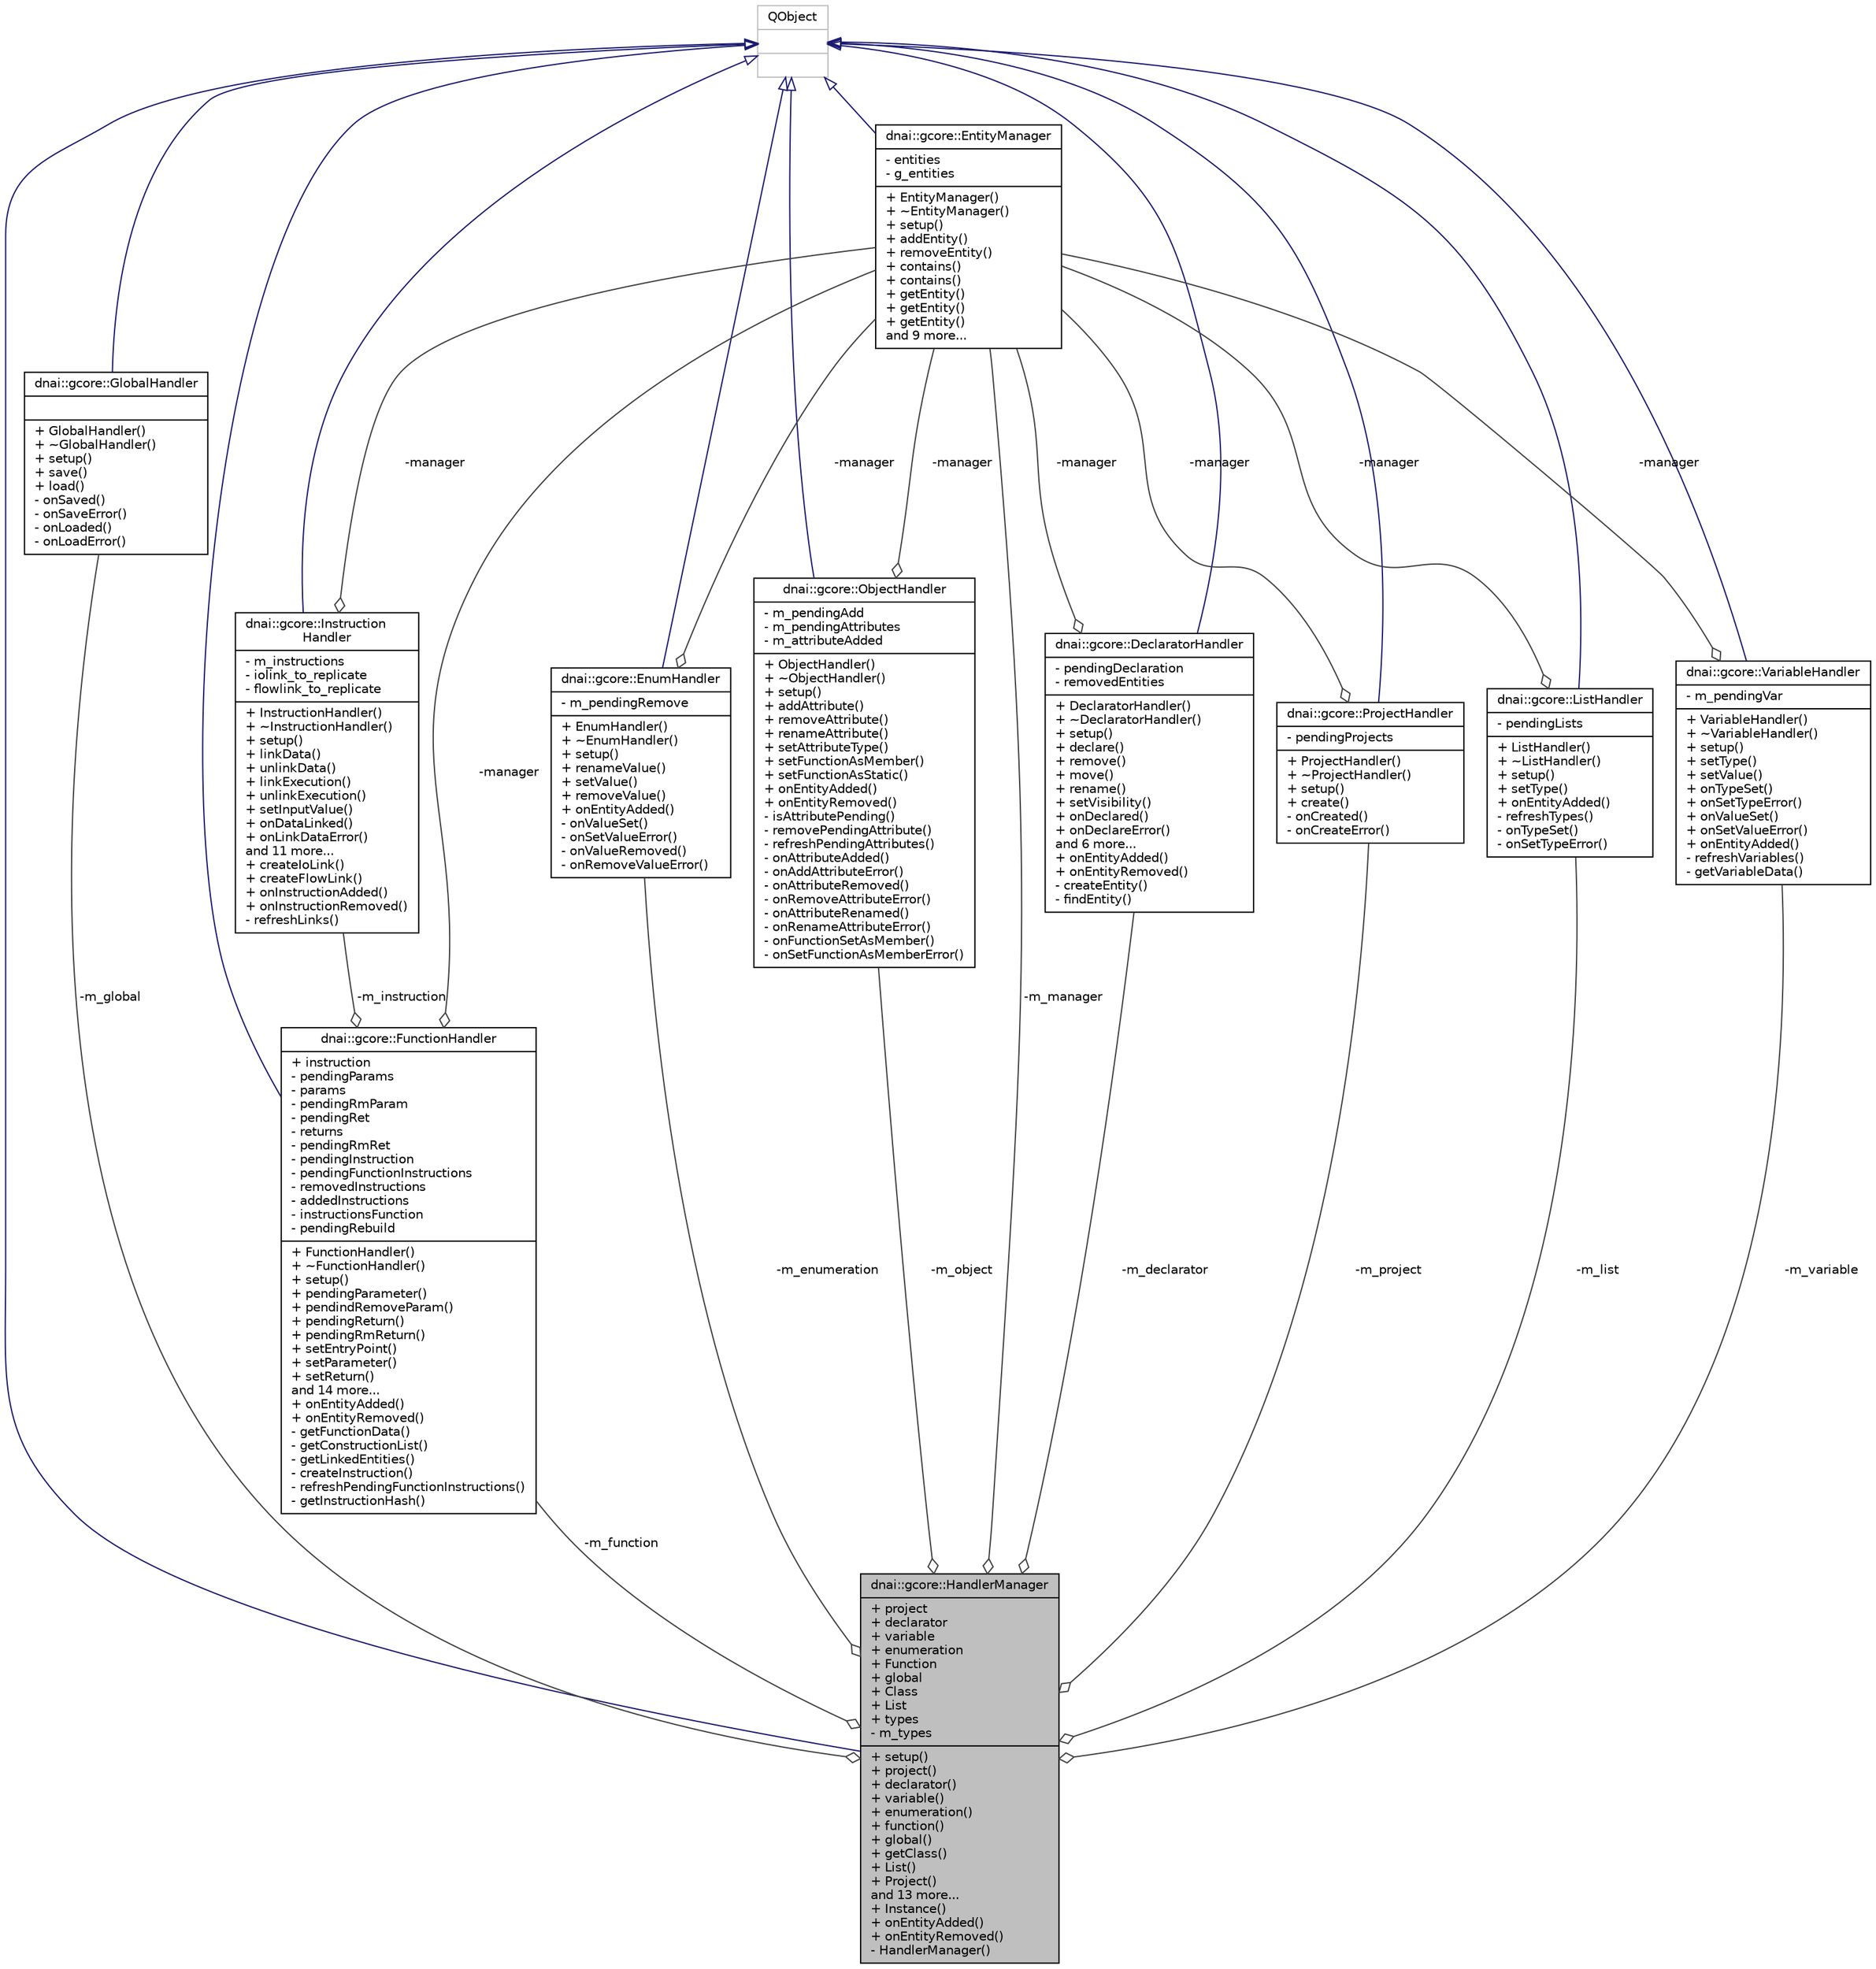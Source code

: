 digraph "dnai::gcore::HandlerManager"
{
  edge [fontname="Helvetica",fontsize="10",labelfontname="Helvetica",labelfontsize="10"];
  node [fontname="Helvetica",fontsize="10",shape=record];
  Node1 [label="{dnai::gcore::HandlerManager\n|+ project\l+ declarator\l+ variable\l+ enumeration\l+ Function\l+ global\l+ Class\l+ List\l+ types\l- m_types\l|+ setup()\l+ project()\l+ declarator()\l+ variable()\l+ enumeration()\l+ function()\l+ global()\l+ getClass()\l+ List()\l+ Project()\land 13 more...\l+ Instance()\l+ onEntityAdded()\l+ onEntityRemoved()\l- HandlerManager()\l}",height=0.2,width=0.4,color="black", fillcolor="grey75", style="filled", fontcolor="black"];
  Node2 -> Node1 [dir="back",color="midnightblue",fontsize="10",style="solid",arrowtail="onormal",fontname="Helvetica"];
  Node2 [label="{QObject\n||}",height=0.2,width=0.4,color="grey75", fillcolor="white", style="filled"];
  Node3 -> Node1 [color="grey25",fontsize="10",style="solid",label=" -m_global" ,arrowhead="odiamond",fontname="Helvetica"];
  Node3 [label="{dnai::gcore::GlobalHandler\n||+ GlobalHandler()\l+ ~GlobalHandler()\l+ setup()\l+ save()\l+ load()\l- onSaved()\l- onSaveError()\l- onLoaded()\l- onLoadError()\l}",height=0.2,width=0.4,color="black", fillcolor="white", style="filled",URL="$classdnai_1_1gcore_1_1_global_handler.html"];
  Node2 -> Node3 [dir="back",color="midnightblue",fontsize="10",style="solid",arrowtail="onormal",fontname="Helvetica"];
  Node4 -> Node1 [color="grey25",fontsize="10",style="solid",label=" -m_enumeration" ,arrowhead="odiamond",fontname="Helvetica"];
  Node4 [label="{dnai::gcore::EnumHandler\n|- m_pendingRemove\l|+ EnumHandler()\l+ ~EnumHandler()\l+ setup()\l+ renameValue()\l+ setValue()\l+ removeValue()\l+ onEntityAdded()\l- onValueSet()\l- onSetValueError()\l- onValueRemoved()\l- onRemoveValueError()\l}",height=0.2,width=0.4,color="black", fillcolor="white", style="filled",URL="$classdnai_1_1gcore_1_1_enum_handler.html"];
  Node2 -> Node4 [dir="back",color="midnightblue",fontsize="10",style="solid",arrowtail="onormal",fontname="Helvetica"];
  Node5 -> Node4 [color="grey25",fontsize="10",style="solid",label=" -manager" ,arrowhead="odiamond",fontname="Helvetica"];
  Node5 [label="{dnai::gcore::EntityManager\n|- entities\l- g_entities\l|+ EntityManager()\l+ ~EntityManager()\l+ setup()\l+ addEntity()\l+ removeEntity()\l+ contains()\l+ contains()\l+ getEntity()\l+ getEntity()\l+ getEntity()\land 9 more...\l}",height=0.2,width=0.4,color="black", fillcolor="white", style="filled",URL="$classdnai_1_1gcore_1_1_entity_manager.html"];
  Node2 -> Node5 [dir="back",color="midnightblue",fontsize="10",style="solid",arrowtail="onormal",fontname="Helvetica"];
  Node6 -> Node1 [color="grey25",fontsize="10",style="solid",label=" -m_function" ,arrowhead="odiamond",fontname="Helvetica"];
  Node6 [label="{dnai::gcore::FunctionHandler\n|+ instruction\l- pendingParams\l- params\l- pendingRmParam\l- pendingRet\l- returns\l- pendingRmRet\l- pendingInstruction\l- pendingFunctionInstructions\l- removedInstructions\l- addedInstructions\l- instructionsFunction\l- pendingRebuild\l|+ FunctionHandler()\l+ ~FunctionHandler()\l+ setup()\l+ pendingParameter()\l+ pendindRemoveParam()\l+ pendingReturn()\l+ pendingRmReturn()\l+ setEntryPoint()\l+ setParameter()\l+ setReturn()\land 14 more...\l+ onEntityAdded()\l+ onEntityRemoved()\l- getFunctionData()\l- getConstructionList()\l- getLinkedEntities()\l- createInstruction()\l- refreshPendingFunctionInstructions()\l- getInstructionHash()\l}",height=0.2,width=0.4,color="black", fillcolor="white", style="filled",URL="$classdnai_1_1gcore_1_1_function_handler.html"];
  Node2 -> Node6 [dir="back",color="midnightblue",fontsize="10",style="solid",arrowtail="onormal",fontname="Helvetica"];
  Node7 -> Node6 [color="grey25",fontsize="10",style="solid",label=" -m_instruction" ,arrowhead="odiamond",fontname="Helvetica"];
  Node7 [label="{dnai::gcore::Instruction\lHandler\n|- m_instructions\l- iolink_to_replicate\l- flowlink_to_replicate\l|+ InstructionHandler()\l+ ~InstructionHandler()\l+ setup()\l+ linkData()\l+ unlinkData()\l+ linkExecution()\l+ unlinkExecution()\l+ setInputValue()\l+ onDataLinked()\l+ onLinkDataError()\land 11 more...\l+ createIoLink()\l+ createFlowLink()\l+ onInstructionAdded()\l+ onInstructionRemoved()\l- refreshLinks()\l}",height=0.2,width=0.4,color="black", fillcolor="white", style="filled",URL="$classdnai_1_1gcore_1_1_instruction_handler.html"];
  Node2 -> Node7 [dir="back",color="midnightblue",fontsize="10",style="solid",arrowtail="onormal",fontname="Helvetica"];
  Node5 -> Node7 [color="grey25",fontsize="10",style="solid",label=" -manager" ,arrowhead="odiamond",fontname="Helvetica"];
  Node5 -> Node6 [color="grey25",fontsize="10",style="solid",label=" -manager" ,arrowhead="odiamond",fontname="Helvetica"];
  Node8 -> Node1 [color="grey25",fontsize="10",style="solid",label=" -m_object" ,arrowhead="odiamond",fontname="Helvetica"];
  Node8 [label="{dnai::gcore::ObjectHandler\n|- m_pendingAdd\l- m_pendingAttributes\l- m_attributeAdded\l|+ ObjectHandler()\l+ ~ObjectHandler()\l+ setup()\l+ addAttribute()\l+ removeAttribute()\l+ renameAttribute()\l+ setAttributeType()\l+ setFunctionAsMember()\l+ setFunctionAsStatic()\l+ onEntityAdded()\l+ onEntityRemoved()\l- isAttributePending()\l- removePendingAttribute()\l- refreshPendingAttributes()\l- onAttributeAdded()\l- onAddAttributeError()\l- onAttributeRemoved()\l- onRemoveAttributeError()\l- onAttributeRenamed()\l- onRenameAttributeError()\l- onFunctionSetAsMember()\l- onSetFunctionAsMemberError()\l}",height=0.2,width=0.4,color="black", fillcolor="white", style="filled",URL="$classdnai_1_1gcore_1_1_object_handler.html"];
  Node2 -> Node8 [dir="back",color="midnightblue",fontsize="10",style="solid",arrowtail="onormal",fontname="Helvetica"];
  Node5 -> Node8 [color="grey25",fontsize="10",style="solid",label=" -manager" ,arrowhead="odiamond",fontname="Helvetica"];
  Node9 -> Node1 [color="grey25",fontsize="10",style="solid",label=" -m_variable" ,arrowhead="odiamond",fontname="Helvetica"];
  Node9 [label="{dnai::gcore::VariableHandler\n|- m_pendingVar\l|+ VariableHandler()\l+ ~VariableHandler()\l+ setup()\l+ setType()\l+ setValue()\l+ onTypeSet()\l+ onSetTypeError()\l+ onValueSet()\l+ onSetValueError()\l+ onEntityAdded()\l- refreshVariables()\l- getVariableData()\l}",height=0.2,width=0.4,color="black", fillcolor="white", style="filled",URL="$classdnai_1_1gcore_1_1_variable_handler.html"];
  Node2 -> Node9 [dir="back",color="midnightblue",fontsize="10",style="solid",arrowtail="onormal",fontname="Helvetica"];
  Node5 -> Node9 [color="grey25",fontsize="10",style="solid",label=" -manager" ,arrowhead="odiamond",fontname="Helvetica"];
  Node10 -> Node1 [color="grey25",fontsize="10",style="solid",label=" -m_project" ,arrowhead="odiamond",fontname="Helvetica"];
  Node10 [label="{dnai::gcore::ProjectHandler\n|- pendingProjects\l|+ ProjectHandler()\l+ ~ProjectHandler()\l+ setup()\l+ create()\l- onCreated()\l- onCreateError()\l}",height=0.2,width=0.4,color="black", fillcolor="white", style="filled",URL="$classdnai_1_1gcore_1_1_project_handler.html"];
  Node2 -> Node10 [dir="back",color="midnightblue",fontsize="10",style="solid",arrowtail="onormal",fontname="Helvetica"];
  Node5 -> Node10 [color="grey25",fontsize="10",style="solid",label=" -manager" ,arrowhead="odiamond",fontname="Helvetica"];
  Node11 -> Node1 [color="grey25",fontsize="10",style="solid",label=" -m_list" ,arrowhead="odiamond",fontname="Helvetica"];
  Node11 [label="{dnai::gcore::ListHandler\n|- pendingLists\l|+ ListHandler()\l+ ~ListHandler()\l+ setup()\l+ setType()\l+ onEntityAdded()\l- refreshTypes()\l- onTypeSet()\l- onSetTypeError()\l}",height=0.2,width=0.4,color="black", fillcolor="white", style="filled",URL="$classdnai_1_1gcore_1_1_list_handler.html"];
  Node2 -> Node11 [dir="back",color="midnightblue",fontsize="10",style="solid",arrowtail="onormal",fontname="Helvetica"];
  Node5 -> Node11 [color="grey25",fontsize="10",style="solid",label=" -manager" ,arrowhead="odiamond",fontname="Helvetica"];
  Node12 -> Node1 [color="grey25",fontsize="10",style="solid",label=" -m_declarator" ,arrowhead="odiamond",fontname="Helvetica"];
  Node12 [label="{dnai::gcore::DeclaratorHandler\n|- pendingDeclaration\l- removedEntities\l|+ DeclaratorHandler()\l+ ~DeclaratorHandler()\l+ setup()\l+ declare()\l+ remove()\l+ move()\l+ rename()\l+ setVisibility()\l+ onDeclared()\l+ onDeclareError()\land 6 more...\l+ onEntityAdded()\l+ onEntityRemoved()\l- createEntity()\l- findEntity()\l}",height=0.2,width=0.4,color="black", fillcolor="white", style="filled",URL="$classdnai_1_1gcore_1_1_declarator_handler.html"];
  Node2 -> Node12 [dir="back",color="midnightblue",fontsize="10",style="solid",arrowtail="onormal",fontname="Helvetica"];
  Node5 -> Node12 [color="grey25",fontsize="10",style="solid",label=" -manager" ,arrowhead="odiamond",fontname="Helvetica"];
  Node5 -> Node1 [color="grey25",fontsize="10",style="solid",label=" -m_manager" ,arrowhead="odiamond",fontname="Helvetica"];
}
